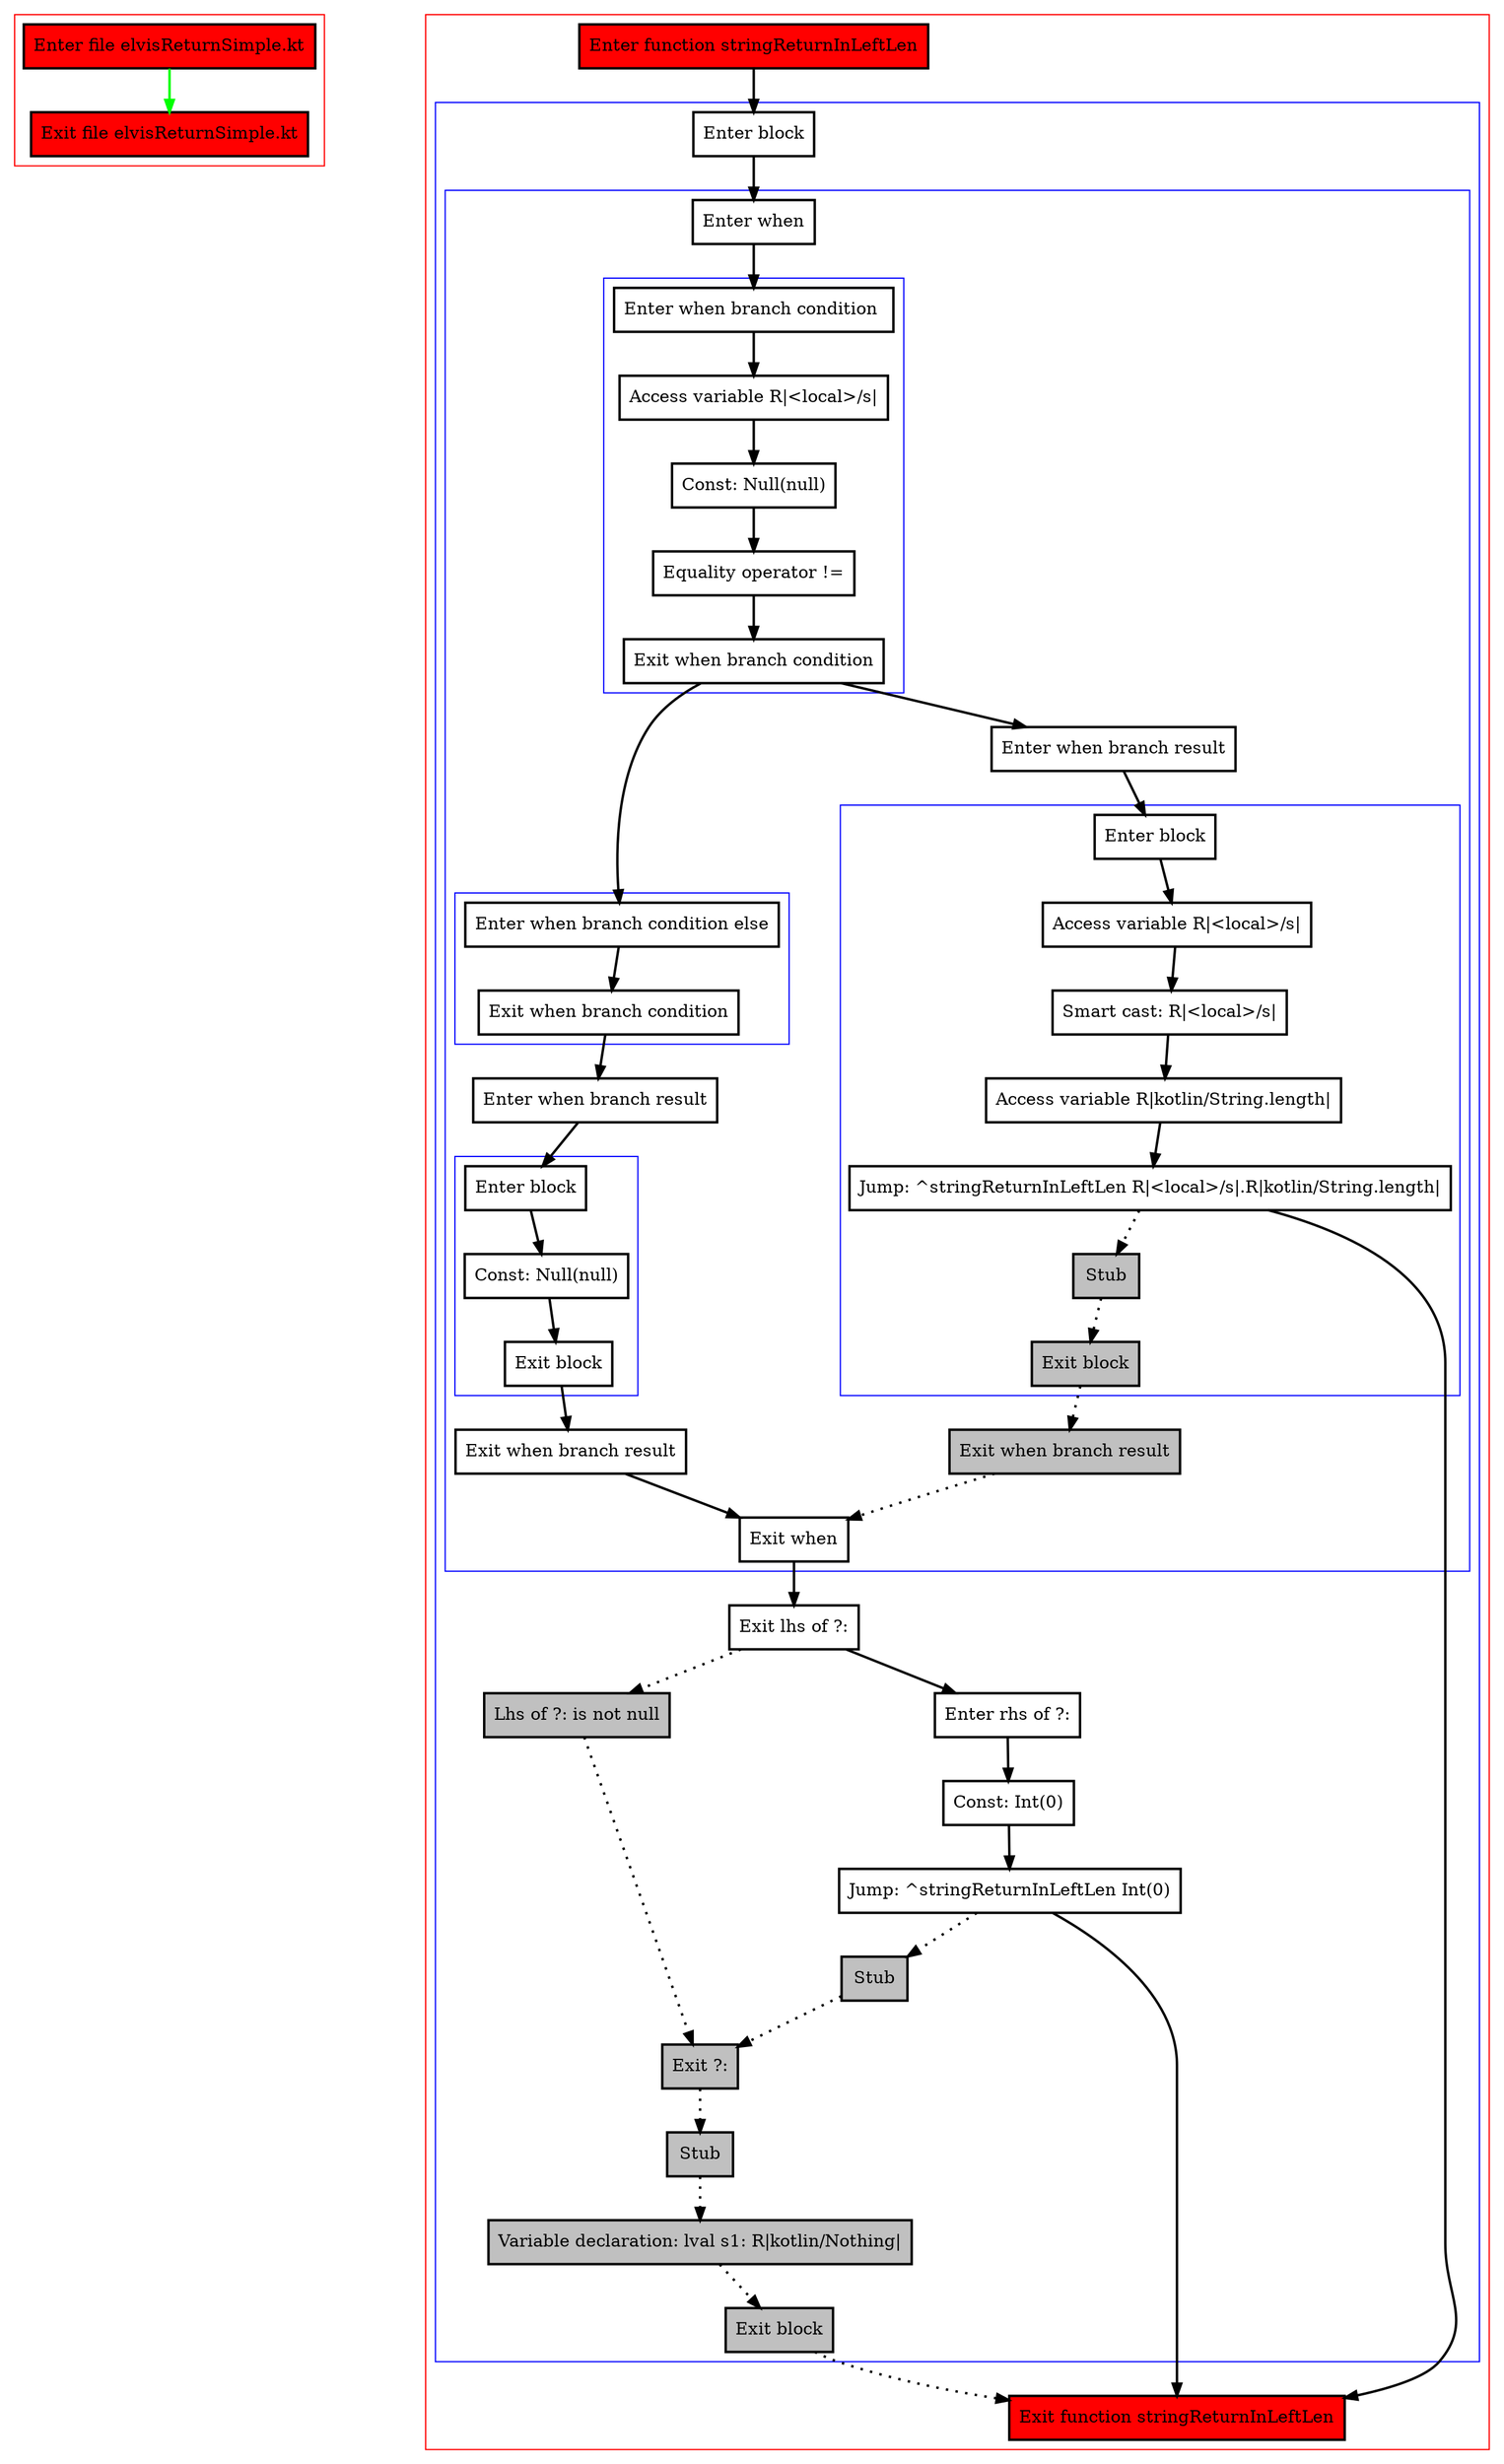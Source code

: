 digraph elvisReturnSimple_kt {
    graph [nodesep=3]
    node [shape=box penwidth=2]
    edge [penwidth=2]

    subgraph cluster_0 {
        color=red
        0 [label="Enter file elvisReturnSimple.kt" style="filled" fillcolor=red];
        1 [label="Exit file elvisReturnSimple.kt" style="filled" fillcolor=red];
    }
    0 -> {1} [color=green];

    subgraph cluster_1 {
        color=red
        2 [label="Enter function stringReturnInLeftLen" style="filled" fillcolor=red];
        subgraph cluster_2 {
            color=blue
            3 [label="Enter block"];
            subgraph cluster_3 {
                color=blue
                4 [label="Enter when"];
                subgraph cluster_4 {
                    color=blue
                    5 [label="Enter when branch condition "];
                    6 [label="Access variable R|<local>/s|"];
                    7 [label="Const: Null(null)"];
                    8 [label="Equality operator !="];
                    9 [label="Exit when branch condition"];
                }
                subgraph cluster_5 {
                    color=blue
                    10 [label="Enter when branch condition else"];
                    11 [label="Exit when branch condition"];
                }
                12 [label="Enter when branch result"];
                subgraph cluster_6 {
                    color=blue
                    13 [label="Enter block"];
                    14 [label="Const: Null(null)"];
                    15 [label="Exit block"];
                }
                16 [label="Exit when branch result"];
                17 [label="Enter when branch result"];
                subgraph cluster_7 {
                    color=blue
                    18 [label="Enter block"];
                    19 [label="Access variable R|<local>/s|"];
                    20 [label="Smart cast: R|<local>/s|"];
                    21 [label="Access variable R|kotlin/String.length|"];
                    22 [label="Jump: ^stringReturnInLeftLen R|<local>/s|.R|kotlin/String.length|"];
                    23 [label="Stub" style="filled" fillcolor=gray];
                    24 [label="Exit block" style="filled" fillcolor=gray];
                }
                25 [label="Exit when branch result" style="filled" fillcolor=gray];
                26 [label="Exit when"];
            }
            27 [label="Exit lhs of ?:"];
            28 [label="Enter rhs of ?:"];
            29 [label="Const: Int(0)"];
            30 [label="Jump: ^stringReturnInLeftLen Int(0)"];
            31 [label="Stub" style="filled" fillcolor=gray];
            32 [label="Lhs of ?: is not null" style="filled" fillcolor=gray];
            33 [label="Exit ?:" style="filled" fillcolor=gray];
            34 [label="Stub" style="filled" fillcolor=gray];
            35 [label="Variable declaration: lval s1: R|kotlin/Nothing|" style="filled" fillcolor=gray];
            36 [label="Exit block" style="filled" fillcolor=gray];
        }
        37 [label="Exit function stringReturnInLeftLen" style="filled" fillcolor=red];
    }
    2 -> {3};
    3 -> {4};
    4 -> {5};
    5 -> {6};
    6 -> {7};
    7 -> {8};
    8 -> {9};
    9 -> {10 17};
    10 -> {11};
    11 -> {12};
    12 -> {13};
    13 -> {14};
    14 -> {15};
    15 -> {16};
    16 -> {26};
    17 -> {18};
    18 -> {19};
    19 -> {20};
    20 -> {21};
    21 -> {22};
    22 -> {37};
    22 -> {23} [style=dotted];
    23 -> {24} [style=dotted];
    24 -> {25} [style=dotted];
    25 -> {26} [style=dotted];
    26 -> {27};
    27 -> {28};
    27 -> {32} [style=dotted];
    28 -> {29};
    29 -> {30};
    30 -> {37};
    30 -> {31} [style=dotted];
    31 -> {33} [style=dotted];
    32 -> {33} [style=dotted];
    33 -> {34} [style=dotted];
    34 -> {35} [style=dotted];
    35 -> {36} [style=dotted];
    36 -> {37} [style=dotted];

}
